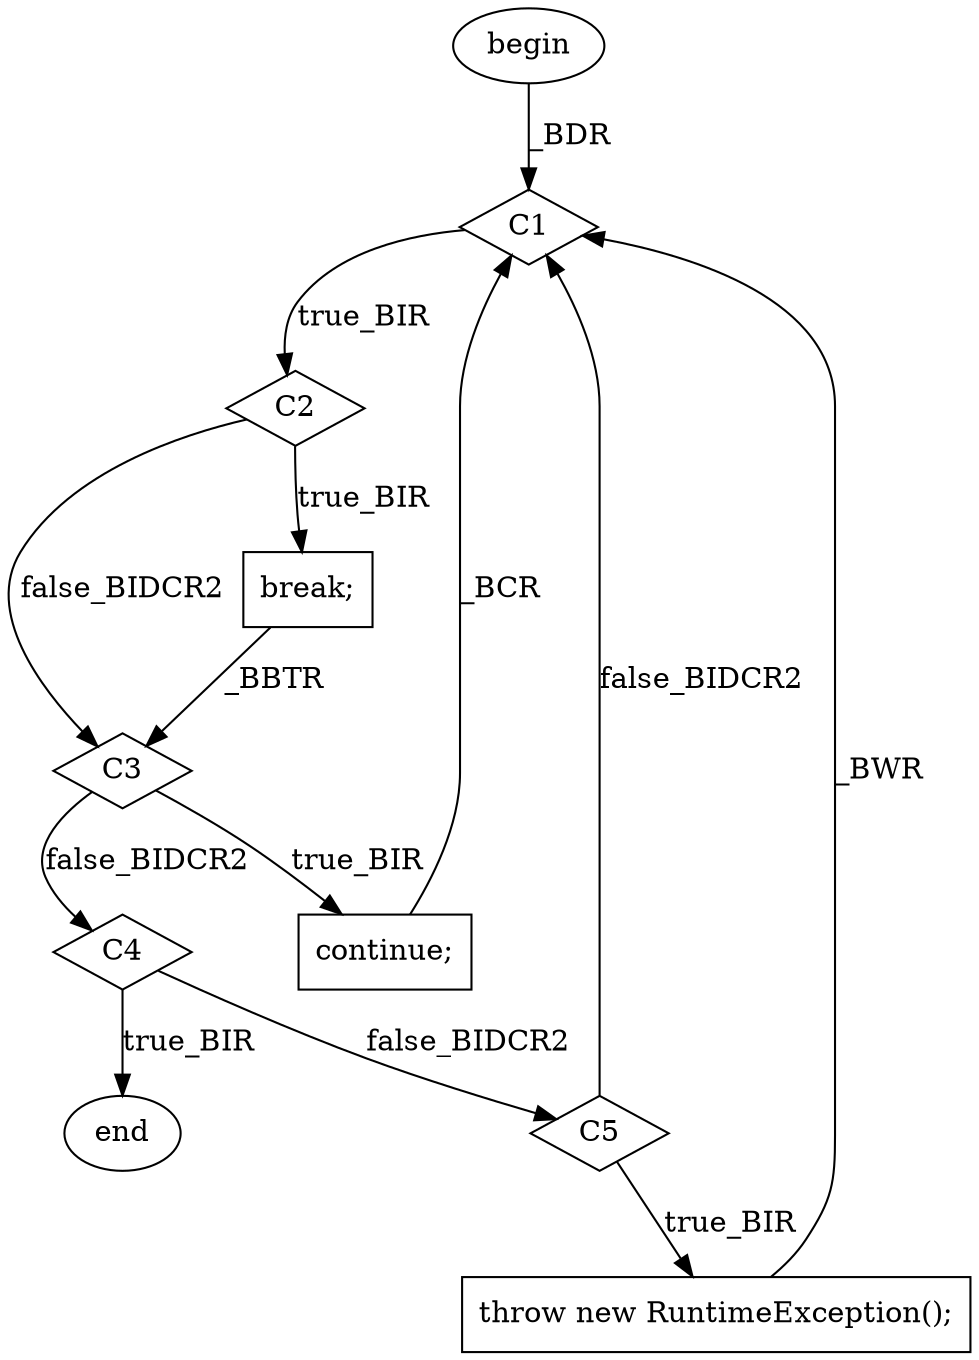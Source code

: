 digraph G{
F0T0[ shape=ellipse, label="begin", style="filled", fillcolor="white"]
F59T205[ shape=diamond, label="C1", style="filled", fillcolor="white"]
F73T95[ shape=diamond, label="C2", style="filled", fillcolor="white"]
F86T91[ shape=box, label="break;", style="filled", fillcolor="white"]
F99T125[ shape=diamond, label="C3", style="filled", fillcolor="white"]
F113T121[ shape=box, label="continue;", style="filled", fillcolor="white"]
F129T153[ shape=diamond, label="C4", style="filled", fillcolor="white"]
F143T149[ shape=ellipse, label="end", style="filled", fillcolor="white"]
F157T203[ shape=diamond, label="C5", style="filled", fillcolor="white"]
F171T199[ shape=box, label="throw new RuntimeException();", style="filled", fillcolor="white"]
F0T0 -> F59T205[label="_BDR"]
F59T205 -> F73T95[label="true_BIR"]
F73T95 -> F86T91[label="true_BIR"]
F99T125 -> F113T121[label="true_BIR"]
F129T153 -> F143T149[label="true_BIR"]
F157T203 -> F171T199[label="true_BIR"]
F171T199 -> F59T205[label="_BWR"]
F113T121 -> F59T205[label="_BCR"]
F73T95 -> F99T125[label="false_BIDCR2"]
F99T125 -> F129T153[label="false_BIDCR2"]
F129T153 -> F157T203[label="false_BIDCR2"]
F157T203 -> F59T205[label="false_BIDCR2"]
F86T91 -> F99T125[label="_BBTR"]
}
